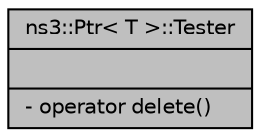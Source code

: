 digraph "ns3::Ptr&lt; T &gt;::Tester"
{
  edge [fontname="Helvetica",fontsize="10",labelfontname="Helvetica",labelfontsize="10"];
  node [fontname="Helvetica",fontsize="10",shape=record];
  Node1 [label="{ns3::Ptr\< T \>::Tester\n||- operator delete()\l}",height=0.2,width=0.4,color="black", fillcolor="grey75", style="filled", fontcolor="black"];
}
